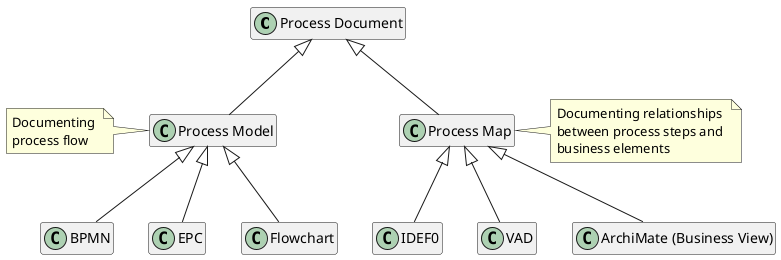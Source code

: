 @startuml

"Process Document" <|-- "Process Model"
    note left of "Process Model"
        Documenting 
        process flow
    endnote
"Process Document" <|-- "Process Map"
    note right of "Process Map"
        Documenting relationships
        between process steps and 
        business elements
    endnote

"Process Model" <|-- BPMN
"Process Model" <|-- EPC
"Process Model" <|-- Flowchart

"Process Map" <|-- IDEF0
"Process Map" <|-- VAD
"Process Map" <|-- "ArchiMate (Business View)"

hide members

@enduml
